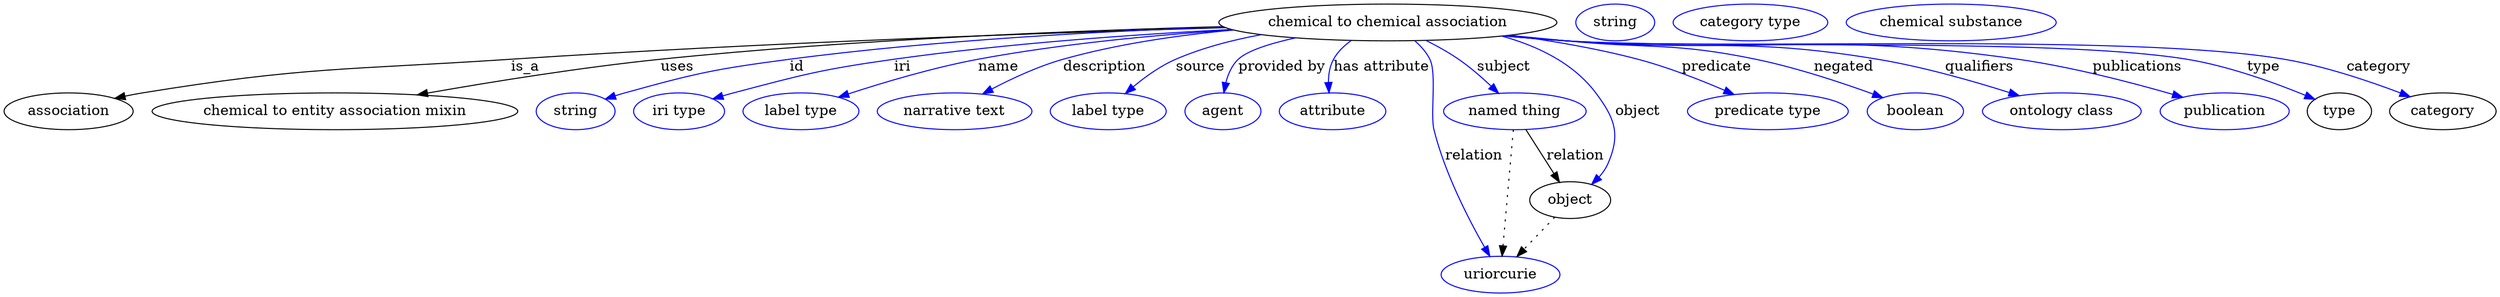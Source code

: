 digraph {
	graph [bb="0,0,2431,283"];
	node [label="\N"];
	"chemical to chemical association"	 [height=0.5,
		label="chemical to chemical association",
		pos="1351,265",
		width=4.5857];
	association	 [height=0.5,
		pos="63.044,178",
		width=1.7512];
	"chemical to chemical association" -> association	 [label=is_a,
		lp="507.04,221.5",
		pos="e,108.53,190.49 1190.8,260.67 1018.4,255.45 736.07,245.29 493.04,229 333.62,218.31 292.57,222.79 135.04,196 129.65,195.08 124.06,\
193.97 118.49,192.76"];
	"chemical to entity association mixin"	 [height=0.5,
		pos="323.04,178",
		width=4.9648];
	"chemical to chemical association" -> "chemical to entity association mixin"	 [label=uses,
		lp="653.54,221.5",
		pos="e,405.68,193.99 1188.3,261.92 1043.3,257.95 825.57,249 637.04,229 562.26,221.07 478.19,207.14 415.88,195.85"];
	id	 [color=blue,
		height=0.5,
		label=string,
		pos="558.04,178",
		width=1.0652];
	"chemical to chemical association" -> id	 [color=blue,
		label=id,
		lp="771.04,221.5",
		pos="e,587.25,189.76 1189.1,261.36 1070.9,257.18 906.98,248.21 764.04,229 692.95,219.45 674.94,215.99 606.04,196 603.06,195.14 600,194.17 \
596.94,193.15",
		style=solid];
	iri	 [color=blue,
		height=0.5,
		label="iri type",
		pos="659.04,178",
		width=1.2277];
	"chemical to chemical association" -> iri	 [color=blue,
		label=iri,
		lp="876.04,221.5",
		pos="e,692.22,189.94 1196,258.74 1101,253.59 977.1,244.53 868.04,229 797.88,219.01 780.38,214.76 712.04,196 708.71,195.08 705.28,194.08 \
701.84,193.02",
		style=solid];
	name	 [color=blue,
		height=0.5,
		label="label type",
		pos="778.04,178",
		width=1.5707];
	"chemical to chemical association" -> name	 [color=blue,
		label=name,
		lp="970.04,221.5",
		pos="e,815.76,191.55 1197.2,258.36 1122.2,253.31 1030.9,244.45 950.04,229 907.17,220.8 859.68,206.29 825.48,194.84",
		style=solid];
	description	 [color=blue,
		height=0.5,
		label="narrative text",
		pos="928.04,178",
		width=2.0943];
	"chemical to chemical association" -> description	 [color=blue,
		label=description,
		lp="1073,221.5",
		pos="e,955.67,194.82 1216.8,254.46 1145.7,247.96 1066.2,238.98 1032,229 1008.5,222.14 983.88,210.27 964.47,199.71",
		style=solid];
	source	 [color=blue,
		height=0.5,
		label="label type",
		pos="1078,178",
		width=1.5707];
	"chemical to chemical association" -> source	 [color=blue,
		label=source,
		lp="1167.5,221.5",
		pos="e,1095.2,195.39 1243.8,251.3 1202.8,245.06 1161.5,237.23 1143,229 1128.5,222.53 1114.3,212.08 1103,202.31",
		style=solid];
	"provided by"	 [color=blue,
		height=0.5,
		label=agent,
		pos="1190,178",
		width=1.0291];
	"chemical to chemical association" -> "provided by"	 [color=blue,
		label="provided by",
		lp="1247.5,221.5",
		pos="e,1191,196.38 1259.5,250.01 1235.5,244.44 1213.8,237.39 1205,229 1198.8,223.01 1195.1,214.56 1192.9,206.26",
		style=solid];
	"has attribute"	 [color=blue,
		height=0.5,
		label=attribute,
		pos="1297,178",
		width=1.4443];
	"chemical to chemical association" -> "has attribute"	 [color=blue,
		label="has attribute",
		lp="1345,221.5",
		pos="e,1293.5,196.03 1314.7,247.26 1308.1,242.3 1302,236.24 1298,229 1294.3,222.15 1293.1,213.98 1293,206.21",
		style=solid];
	subject	 [color=blue,
		height=0.5,
		label="named thing",
		pos="1475,178",
		width=1.9318];
	"chemical to chemical association" -> subject	 [color=blue,
		label=subject,
		lp="1464.5,221.5",
		pos="e,1458.2,195.81 1389.4,247.32 1399.6,241.96 1410.5,235.7 1420,229 1430.9,221.38 1441.7,211.78 1450.9,202.97",
		style=solid];
	predicate	 [color=blue,
		height=0.5,
		label="predicate type",
		pos="1723,178",
		width=2.1845];
	"chemical to chemical association" -> predicate	 [color=blue,
		label=predicate,
		lp="1673.5,221.5",
		pos="e,1688.7,194.2 1472.3,252.78 1511.8,247.29 1555.7,239.6 1595,229 1623.9,221.24 1655.1,208.91 1679.4,198.31",
		style=solid];
	relation	 [color=blue,
		height=0.5,
		label=uriorcurie,
		pos="1461,18",
		width=1.6068];
	"chemical to chemical association" -> relation	 [color=blue,
		label=relation,
		lp="1435,134.5",
		pos="e,1450.1,36.025 1377.8,247.01 1383.5,241.88 1388.7,235.81 1392,229 1398.8,215.2 1392.4,174.91 1396,160 1406.5,117.67 1429.5,72.485 \
1445.1,44.737",
		style=solid];
	negated	 [color=blue,
		height=0.5,
		label=boolean,
		pos="1866,178",
		width=1.2999];
	"chemical to chemical association" -> negated	 [color=blue,
		label=negated,
		lp="1797,221.5",
		pos="e,1833.6,191.12 1470.4,252.54 1488.7,250.66 1507.4,248.77 1525,247 1608.1,238.7 1630.3,246.23 1712,229 1750.8,220.82 1793.5,206.21 \
1824.1,194.72",
		style=solid];
	qualifiers	 [color=blue,
		height=0.5,
		label="ontology class",
		pos="2008,178",
		width=2.1484];
	"chemical to chemical association" -> qualifiers	 [color=blue,
		label=qualifiers,
		lp="1929,221.5",
		pos="e,1965.5,193.06 1467.5,252.23 1486.7,250.34 1506.4,248.51 1525,247 1660.4,236.01 1696.2,251.84 1830,229 1873.2,221.64 1920.8,207.67 \
1955.9,196.22",
		style=solid];
	publications	 [color=blue,
		height=0.5,
		label=publication,
		pos="2166,178",
		width=1.7512];
	"chemical to chemical association" -> publications	 [color=blue,
		label=publications,
		lp="2083,221.5",
		pos="e,2123.9,191.57 1466.1,252.08 1485.7,250.16 1506,248.37 1525,247 1721.1,232.88 1772.5,257.56 1967,229 2017.8,221.55 2074.3,206.37 \
2114.1,194.51",
		style=solid];
	type	 [height=0.5,
		pos="2278,178",
		width=0.86659];
	"chemical to chemical association" -> type	 [color=blue,
		label=type,
		lp="2205,221.5",
		pos="e,2253.7,189.3 1465.1,251.99 1485.1,250.06 1505.7,248.29 1525,247 1659.5,238.06 1998.1,251.05 2131,229 2171.3,222.33 2215.2,205.79 \
2244.4,193.35",
		style=solid];
	category	 [height=0.5,
		pos="2379,178",
		width=1.4443];
	"chemical to chemical association" -> category	 [color=blue,
		label=category,
		lp="2314,221.5",
		pos="e,2346.1,192.05 1465.1,251.92 1485.1,250 1505.6,248.25 1525,247 1680.3,236.99 2071.8,255.75 2225,229 2263.8,222.23 2306.2,207.63 \
2336.7,195.78",
		style=solid];
	object	 [height=0.5,
		pos="1529,91",
		width=1.1013];
	"chemical to chemical association" -> object	 [color=blue,
		label=object,
		lp="1595.5,178",
		pos="e,1550.4,106.32 1430.3,249.17 1451.7,243.83 1474.6,237.12 1495,229 1523,217.93 1536.1,220.1 1554,196 1572.6,171.03 1578.2,155.68 \
1566,127 1564,122.17 1561,117.67 1557.5,113.6",
		style=solid];
	subject -> relation	 [pos="e,1462.6,36.223 1473.5,159.96 1471,132.35 1466.4,79.375 1463.5,46.525",
		style=dotted];
	subject -> object	 [label=relation,
		lp="1534,134.5",
		pos="e,1518.2,108.41 1486.2,159.97 1493.9,147.56 1504.3,130.88 1512.9,117.03"];
	association_type	 [color=blue,
		height=0.5,
		label=string,
		pos="1572,265",
		width=1.0652];
	association_category	 [color=blue,
		height=0.5,
		label="category type",
		pos="1704,265",
		width=2.0943];
	object -> relation	 [pos="e,1477.2,35.346 1513.3,74.069 1504.6,64.805 1493.8,53.154 1484.2,42.876",
		style=dotted];
	"chemical to chemical association_object"	 [color=blue,
		height=0.5,
		label="chemical substance",
		pos="1900,265",
		width=2.8525];
}
